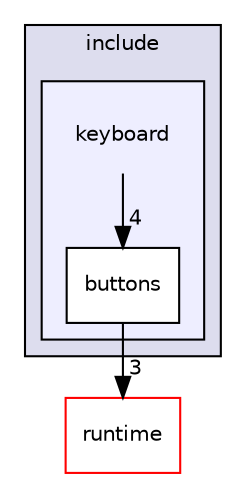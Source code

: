 digraph "keyboard" {
  compound=true
  node [ fontsize="10", fontname="Helvetica"];
  edge [ labelfontsize="10", labelfontname="Helvetica"];
  subgraph clusterdir_2fa8417925308be52a9c60106667e5c1 {
    graph [ bgcolor="#ddddee", pencolor="black", label="include" fontname="Helvetica", fontsize="10", URL="dir_2fa8417925308be52a9c60106667e5c1.html"]
  subgraph clusterdir_03e1825baa76148463b2acaefecdc4f6 {
    graph [ bgcolor="#eeeeff", pencolor="black", label="" URL="dir_03e1825baa76148463b2acaefecdc4f6.html"];
    dir_03e1825baa76148463b2acaefecdc4f6 [shape=plaintext label="keyboard"];
  dir_730ae37590d95dbd41684718671688f9 [shape=box label="buttons" fillcolor="white" style="filled" URL="dir_730ae37590d95dbd41684718671688f9.html"];
  }
  }
  dir_bacc0c93d90f14ec72dd74ece09979fb [shape=box label="runtime" fillcolor="white" style="filled" color="red" URL="dir_bacc0c93d90f14ec72dd74ece09979fb.html"];
  dir_03e1825baa76148463b2acaefecdc4f6->dir_730ae37590d95dbd41684718671688f9 [headlabel="4", labeldistance=1.5 headhref="dir_000015_000028.html"];
  dir_730ae37590d95dbd41684718671688f9->dir_bacc0c93d90f14ec72dd74ece09979fb [headlabel="3", labeldistance=1.5 headhref="dir_000028_000019.html"];
}
